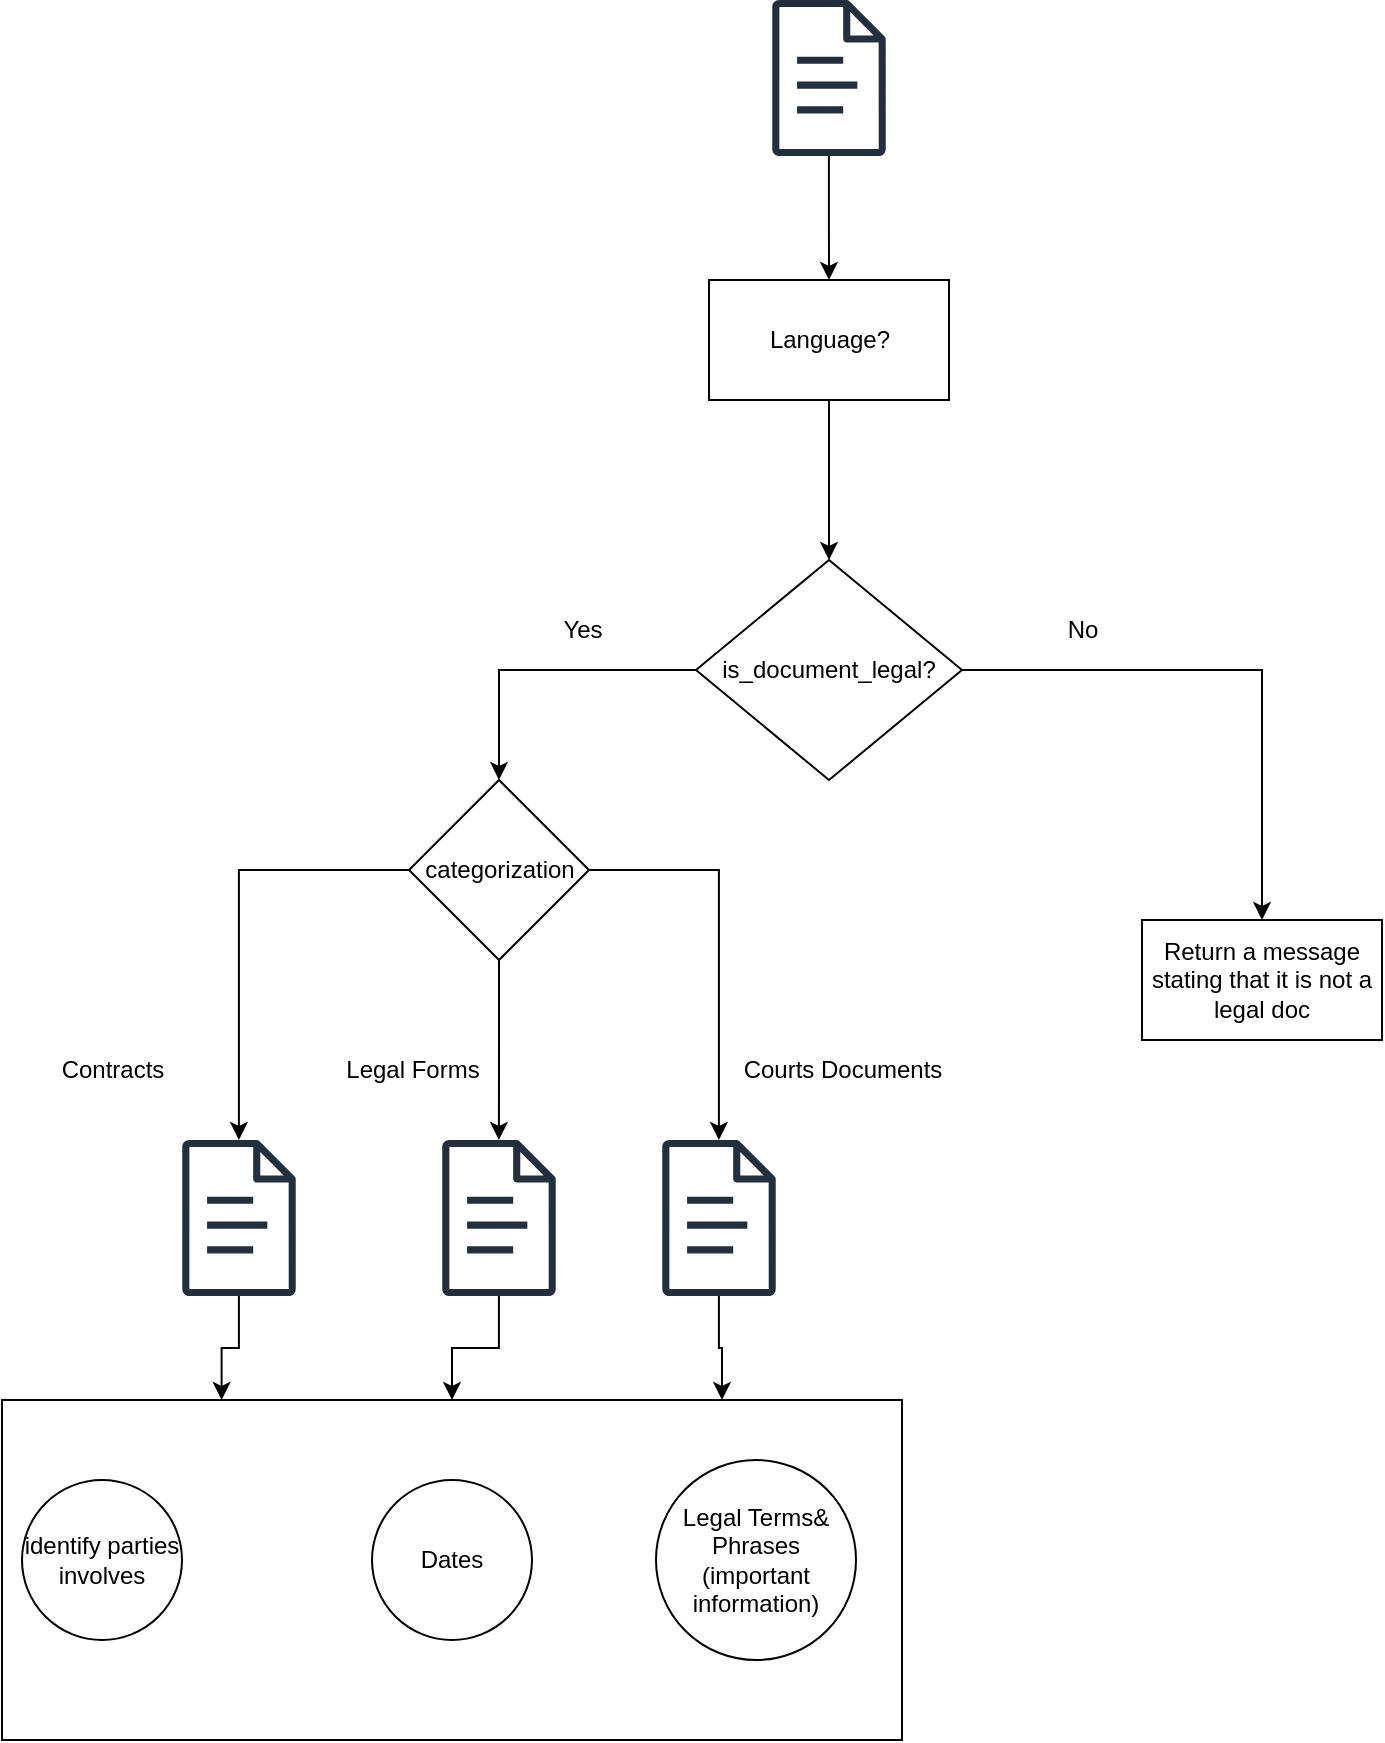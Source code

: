 <mxfile version="24.5.3" type="device">
  <diagram name="Page-1" id="w5whvGVEZVXZ4GlXbZA-">
    <mxGraphModel dx="938" dy="648" grid="1" gridSize="10" guides="1" tooltips="1" connect="1" arrows="1" fold="1" page="1" pageScale="1" pageWidth="850" pageHeight="1100" math="0" shadow="0">
      <root>
        <mxCell id="0" />
        <mxCell id="1" parent="0" />
        <mxCell id="pRB0fKOEzfRvHiN2lpeF-39" value="" style="whiteSpace=wrap;html=1;fillColor=none;" parent="1" vertex="1">
          <mxGeometry x="200" y="740" width="450" height="170" as="geometry" />
        </mxCell>
        <mxCell id="pRB0fKOEzfRvHiN2lpeF-45" style="edgeStyle=orthogonalEdgeStyle;rounded=0;orthogonalLoop=1;jettySize=auto;html=1;entryX=0.5;entryY=0;entryDx=0;entryDy=0;" parent="1" source="pRB0fKOEzfRvHiN2lpeF-4" target="pRB0fKOEzfRvHiN2lpeF-44" edge="1">
          <mxGeometry relative="1" as="geometry" />
        </mxCell>
        <mxCell id="pRB0fKOEzfRvHiN2lpeF-4" value="" style="sketch=0;outlineConnect=0;fontColor=#232F3E;gradientColor=none;fillColor=#232F3D;strokeColor=none;dashed=0;verticalLabelPosition=bottom;verticalAlign=top;align=center;html=1;fontSize=12;fontStyle=0;aspect=fixed;pointerEvents=1;shape=mxgraph.aws4.document;" parent="1" vertex="1">
          <mxGeometry x="585" y="40" width="57" height="78" as="geometry" />
        </mxCell>
        <mxCell id="pRB0fKOEzfRvHiN2lpeF-17" style="edgeStyle=orthogonalEdgeStyle;rounded=0;orthogonalLoop=1;jettySize=auto;html=1;exitX=0;exitY=0.5;exitDx=0;exitDy=0;entryX=0.5;entryY=0;entryDx=0;entryDy=0;" parent="1" source="pRB0fKOEzfRvHiN2lpeF-5" target="pRB0fKOEzfRvHiN2lpeF-12" edge="1">
          <mxGeometry relative="1" as="geometry" />
        </mxCell>
        <mxCell id="2OovsvE0Nyrln48Gajt3-2" style="edgeStyle=orthogonalEdgeStyle;rounded=0;orthogonalLoop=1;jettySize=auto;html=1;exitX=1;exitY=0.5;exitDx=0;exitDy=0;entryX=0.5;entryY=0;entryDx=0;entryDy=0;" parent="1" source="pRB0fKOEzfRvHiN2lpeF-5" target="pRB0fKOEzfRvHiN2lpeF-43" edge="1">
          <mxGeometry relative="1" as="geometry" />
        </mxCell>
        <mxCell id="pRB0fKOEzfRvHiN2lpeF-5" value="is_document_legal?" style="rhombus;whiteSpace=wrap;html=1;" parent="1" vertex="1">
          <mxGeometry x="547" y="320" width="133" height="110" as="geometry" />
        </mxCell>
        <mxCell id="pRB0fKOEzfRvHiN2lpeF-9" value="Yes" style="text;html=1;align=center;verticalAlign=middle;resizable=0;points=[];autosize=1;strokeColor=none;fillColor=none;" parent="1" vertex="1">
          <mxGeometry x="470" y="340" width="40" height="30" as="geometry" />
        </mxCell>
        <mxCell id="pRB0fKOEzfRvHiN2lpeF-10" value="No" style="text;html=1;align=center;verticalAlign=middle;resizable=0;points=[];autosize=1;strokeColor=none;fillColor=none;" parent="1" vertex="1">
          <mxGeometry x="720" y="340" width="40" height="30" as="geometry" />
        </mxCell>
        <mxCell id="pRB0fKOEzfRvHiN2lpeF-18" style="edgeStyle=orthogonalEdgeStyle;rounded=0;orthogonalLoop=1;jettySize=auto;html=1;exitX=0;exitY=0.5;exitDx=0;exitDy=0;" parent="1" source="pRB0fKOEzfRvHiN2lpeF-12" target="pRB0fKOEzfRvHiN2lpeF-13" edge="1">
          <mxGeometry relative="1" as="geometry" />
        </mxCell>
        <mxCell id="pRB0fKOEzfRvHiN2lpeF-19" style="edgeStyle=orthogonalEdgeStyle;rounded=0;orthogonalLoop=1;jettySize=auto;html=1;exitX=0.5;exitY=1;exitDx=0;exitDy=0;" parent="1" source="pRB0fKOEzfRvHiN2lpeF-12" target="pRB0fKOEzfRvHiN2lpeF-14" edge="1">
          <mxGeometry relative="1" as="geometry" />
        </mxCell>
        <mxCell id="pRB0fKOEzfRvHiN2lpeF-20" style="edgeStyle=orthogonalEdgeStyle;rounded=0;orthogonalLoop=1;jettySize=auto;html=1;exitX=1;exitY=0.5;exitDx=0;exitDy=0;" parent="1" source="pRB0fKOEzfRvHiN2lpeF-12" target="pRB0fKOEzfRvHiN2lpeF-15" edge="1">
          <mxGeometry relative="1" as="geometry" />
        </mxCell>
        <mxCell id="pRB0fKOEzfRvHiN2lpeF-12" value="categorization" style="rhombus;whiteSpace=wrap;html=1;" parent="1" vertex="1">
          <mxGeometry x="403.5" y="430" width="90" height="90" as="geometry" />
        </mxCell>
        <mxCell id="pRB0fKOEzfRvHiN2lpeF-13" value="" style="sketch=0;outlineConnect=0;fontColor=#232F3E;gradientColor=none;fillColor=#232F3D;strokeColor=none;dashed=0;verticalLabelPosition=bottom;verticalAlign=top;align=center;html=1;fontSize=12;fontStyle=0;aspect=fixed;pointerEvents=1;shape=mxgraph.aws4.document;" parent="1" vertex="1">
          <mxGeometry x="290" y="610" width="57" height="78" as="geometry" />
        </mxCell>
        <mxCell id="pRB0fKOEzfRvHiN2lpeF-14" value="" style="sketch=0;outlineConnect=0;fontColor=#232F3E;gradientColor=none;fillColor=#232F3D;strokeColor=none;dashed=0;verticalLabelPosition=bottom;verticalAlign=top;align=center;html=1;fontSize=12;fontStyle=0;aspect=fixed;pointerEvents=1;shape=mxgraph.aws4.document;" parent="1" vertex="1">
          <mxGeometry x="420" y="610" width="57" height="78" as="geometry" />
        </mxCell>
        <mxCell id="pRB0fKOEzfRvHiN2lpeF-15" value="" style="sketch=0;outlineConnect=0;fontColor=#232F3E;gradientColor=none;fillColor=#232F3D;strokeColor=none;dashed=0;verticalLabelPosition=bottom;verticalAlign=top;align=center;html=1;fontSize=12;fontStyle=0;aspect=fixed;pointerEvents=1;shape=mxgraph.aws4.document;" parent="1" vertex="1">
          <mxGeometry x="530" y="610" width="57" height="78" as="geometry" />
        </mxCell>
        <mxCell id="pRB0fKOEzfRvHiN2lpeF-21" value="Contracts" style="text;html=1;align=center;verticalAlign=middle;resizable=0;points=[];autosize=1;strokeColor=none;fillColor=none;" parent="1" vertex="1">
          <mxGeometry x="220" y="560" width="70" height="30" as="geometry" />
        </mxCell>
        <mxCell id="pRB0fKOEzfRvHiN2lpeF-23" value="Courts Documents" style="text;html=1;align=center;verticalAlign=middle;resizable=0;points=[];autosize=1;strokeColor=none;fillColor=none;" parent="1" vertex="1">
          <mxGeometry x="560" y="560" width="120" height="30" as="geometry" />
        </mxCell>
        <mxCell id="pRB0fKOEzfRvHiN2lpeF-24" value="Legal Forms" style="text;html=1;align=center;verticalAlign=middle;resizable=0;points=[];autosize=1;strokeColor=none;fillColor=none;" parent="1" vertex="1">
          <mxGeometry x="360" y="560" width="90" height="30" as="geometry" />
        </mxCell>
        <mxCell id="pRB0fKOEzfRvHiN2lpeF-33" value="identify parties involves" style="ellipse;whiteSpace=wrap;html=1;" parent="1" vertex="1">
          <mxGeometry x="210" y="780" width="80" height="80" as="geometry" />
        </mxCell>
        <mxCell id="pRB0fKOEzfRvHiN2lpeF-37" value="Dates" style="ellipse;whiteSpace=wrap;html=1;" parent="1" vertex="1">
          <mxGeometry x="385" y="780" width="80" height="80" as="geometry" />
        </mxCell>
        <mxCell id="pRB0fKOEzfRvHiN2lpeF-38" value="Legal Terms&amp;amp; Phrases (important information)" style="ellipse;whiteSpace=wrap;html=1;" parent="1" vertex="1">
          <mxGeometry x="527" y="770" width="100" height="100" as="geometry" />
        </mxCell>
        <mxCell id="pRB0fKOEzfRvHiN2lpeF-40" style="edgeStyle=orthogonalEdgeStyle;rounded=0;orthogonalLoop=1;jettySize=auto;html=1;entryX=0.5;entryY=0;entryDx=0;entryDy=0;" parent="1" source="pRB0fKOEzfRvHiN2lpeF-14" target="pRB0fKOEzfRvHiN2lpeF-39" edge="1">
          <mxGeometry relative="1" as="geometry" />
        </mxCell>
        <mxCell id="pRB0fKOEzfRvHiN2lpeF-41" style="edgeStyle=orthogonalEdgeStyle;rounded=0;orthogonalLoop=1;jettySize=auto;html=1;entryX=0.244;entryY=0;entryDx=0;entryDy=0;entryPerimeter=0;" parent="1" source="pRB0fKOEzfRvHiN2lpeF-13" target="pRB0fKOEzfRvHiN2lpeF-39" edge="1">
          <mxGeometry relative="1" as="geometry" />
        </mxCell>
        <mxCell id="pRB0fKOEzfRvHiN2lpeF-42" style="edgeStyle=orthogonalEdgeStyle;rounded=0;orthogonalLoop=1;jettySize=auto;html=1;entryX=0.8;entryY=0;entryDx=0;entryDy=0;entryPerimeter=0;" parent="1" source="pRB0fKOEzfRvHiN2lpeF-15" target="pRB0fKOEzfRvHiN2lpeF-39" edge="1">
          <mxGeometry relative="1" as="geometry" />
        </mxCell>
        <mxCell id="pRB0fKOEzfRvHiN2lpeF-43" value="Return a message stating that it is not a legal doc" style="whiteSpace=wrap;html=1;" parent="1" vertex="1">
          <mxGeometry x="770" y="500" width="120" height="60" as="geometry" />
        </mxCell>
        <mxCell id="pRB0fKOEzfRvHiN2lpeF-46" style="edgeStyle=orthogonalEdgeStyle;rounded=0;orthogonalLoop=1;jettySize=auto;html=1;exitX=0.5;exitY=1;exitDx=0;exitDy=0;" parent="1" source="pRB0fKOEzfRvHiN2lpeF-44" target="pRB0fKOEzfRvHiN2lpeF-5" edge="1">
          <mxGeometry relative="1" as="geometry" />
        </mxCell>
        <mxCell id="pRB0fKOEzfRvHiN2lpeF-44" value="Language?" style="whiteSpace=wrap;html=1;" parent="1" vertex="1">
          <mxGeometry x="553.5" y="180" width="120" height="60" as="geometry" />
        </mxCell>
      </root>
    </mxGraphModel>
  </diagram>
</mxfile>
